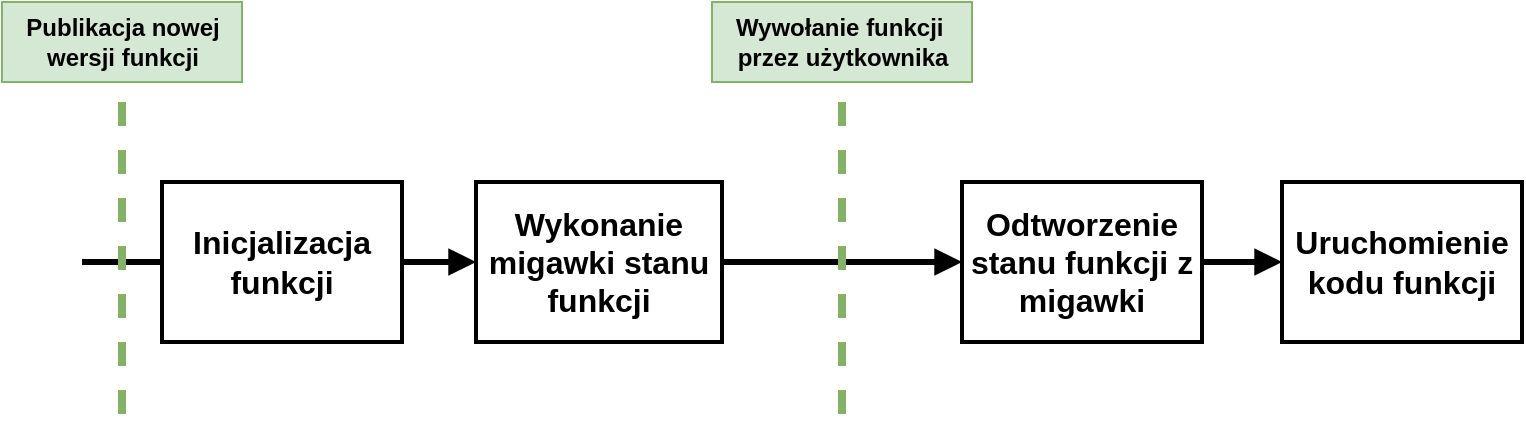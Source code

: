 <mxfile version="26.2.14">
  <diagram name="Page-1" id="5QW2aNGvYX6HZRiQWkNF">
    <mxGraphModel dx="1426" dy="772" grid="1" gridSize="10" guides="1" tooltips="1" connect="1" arrows="1" fold="1" page="1" pageScale="1" pageWidth="827" pageHeight="1169" math="0" shadow="0">
      <root>
        <mxCell id="0" />
        <mxCell id="1" parent="0" />
        <mxCell id="3" value="Inicjalizacja funkcji" style="whiteSpace=wrap;strokeWidth=2;fontStyle=1;fontSize=16;" parent="1" vertex="1">
          <mxGeometry x="80" y="120" width="120" height="80" as="geometry" />
        </mxCell>
        <mxCell id="4" value="Wykonanie migawki stanu&#xa;funkcji" style="whiteSpace=wrap;strokeWidth=2;fontStyle=1;fontSize=16;" parent="1" vertex="1">
          <mxGeometry x="237" y="120" width="123" height="80" as="geometry" />
        </mxCell>
        <mxCell id="6" value="Odtworzenie stanu funkcji z migawki" style="whiteSpace=wrap;strokeWidth=2;fontStyle=1;fontSize=16;" parent="1" vertex="1">
          <mxGeometry x="480" y="120" width="120" height="80" as="geometry" />
        </mxCell>
        <mxCell id="7" value="Uruchomienie kodu funkcji" style="whiteSpace=wrap;strokeWidth=2;fontStyle=1;fontSize=16;" parent="1" vertex="1">
          <mxGeometry x="640" y="120" width="120" height="80" as="geometry" />
        </mxCell>
        <mxCell id="9" value="" style="curved=1;startArrow=none;endArrow=block;exitX=1;exitY=0.5;entryX=0;entryY=0.5;exitDx=0;exitDy=0;entryDx=0;entryDy=0;strokeWidth=3;" parent="1" source="3" target="4" edge="1">
          <mxGeometry relative="1" as="geometry">
            <Array as="points" />
          </mxGeometry>
        </mxCell>
        <mxCell id="11" value="" style="curved=1;startArrow=none;endArrow=block;exitX=1;exitY=0.5;entryX=0;entryY=0.5;exitDx=0;exitDy=0;entryDx=0;entryDy=0;strokeWidth=3;" parent="1" source="4" target="6" edge="1">
          <mxGeometry relative="1" as="geometry">
            <Array as="points" />
            <mxPoint x="128" y="374" as="sourcePoint" />
          </mxGeometry>
        </mxCell>
        <mxCell id="12" value="" style="curved=1;startArrow=none;endArrow=block;exitX=1;exitY=0.5;entryX=0;entryY=0.5;exitDx=0;exitDy=0;entryDx=0;entryDy=0;strokeWidth=3;" parent="1" source="6" target="7" edge="1">
          <mxGeometry relative="1" as="geometry">
            <Array as="points" />
          </mxGeometry>
        </mxCell>
        <mxCell id="5e1IPwGPCglOEEJBLwYM-14" value="&lt;b&gt;Publikacja nowej &lt;br&gt;wersji funkcji&lt;/b&gt;" style="text;html=1;align=center;verticalAlign=middle;resizable=0;points=[];autosize=1;strokeColor=#82b366;fillColor=#d5e8d4;" vertex="1" parent="1">
          <mxGeometry y="30" width="120" height="40" as="geometry" />
        </mxCell>
        <mxCell id="5e1IPwGPCglOEEJBLwYM-16" value="" style="endArrow=none;dashed=1;html=1;rounded=0;strokeWidth=4;fillColor=#d5e8d4;strokeColor=#82b366;" edge="1" parent="1">
          <mxGeometry width="50" height="50" relative="1" as="geometry">
            <mxPoint x="420" y="80" as="sourcePoint" />
            <mxPoint x="420" y="240" as="targetPoint" />
          </mxGeometry>
        </mxCell>
        <mxCell id="5e1IPwGPCglOEEJBLwYM-17" value="&lt;b&gt;Wywołanie funkcji&amp;nbsp;&lt;/b&gt;&lt;div&gt;&lt;b&gt;przez użytkownika&lt;/b&gt;&lt;/div&gt;" style="text;html=1;align=center;verticalAlign=middle;resizable=0;points=[];autosize=1;strokeColor=#82b366;fillColor=#d5e8d4;" vertex="1" parent="1">
          <mxGeometry x="355" y="30" width="130" height="40" as="geometry" />
        </mxCell>
        <mxCell id="5e1IPwGPCglOEEJBLwYM-18" value="" style="endArrow=none;html=1;rounded=0;exitX=0;exitY=0.5;exitDx=0;exitDy=0;strokeWidth=3;" edge="1" parent="1" source="3">
          <mxGeometry width="50" height="50" relative="1" as="geometry">
            <mxPoint x="380" y="320" as="sourcePoint" />
            <mxPoint x="40" y="160" as="targetPoint" />
          </mxGeometry>
        </mxCell>
        <mxCell id="5e1IPwGPCglOEEJBLwYM-13" value="" style="endArrow=none;dashed=1;html=1;rounded=0;strokeWidth=4;fillColor=#d5e8d4;strokeColor=#82b366;" edge="1" parent="1">
          <mxGeometry width="50" height="50" relative="1" as="geometry">
            <mxPoint x="60" y="80" as="sourcePoint" />
            <mxPoint x="60" y="240" as="targetPoint" />
          </mxGeometry>
        </mxCell>
      </root>
    </mxGraphModel>
  </diagram>
</mxfile>
